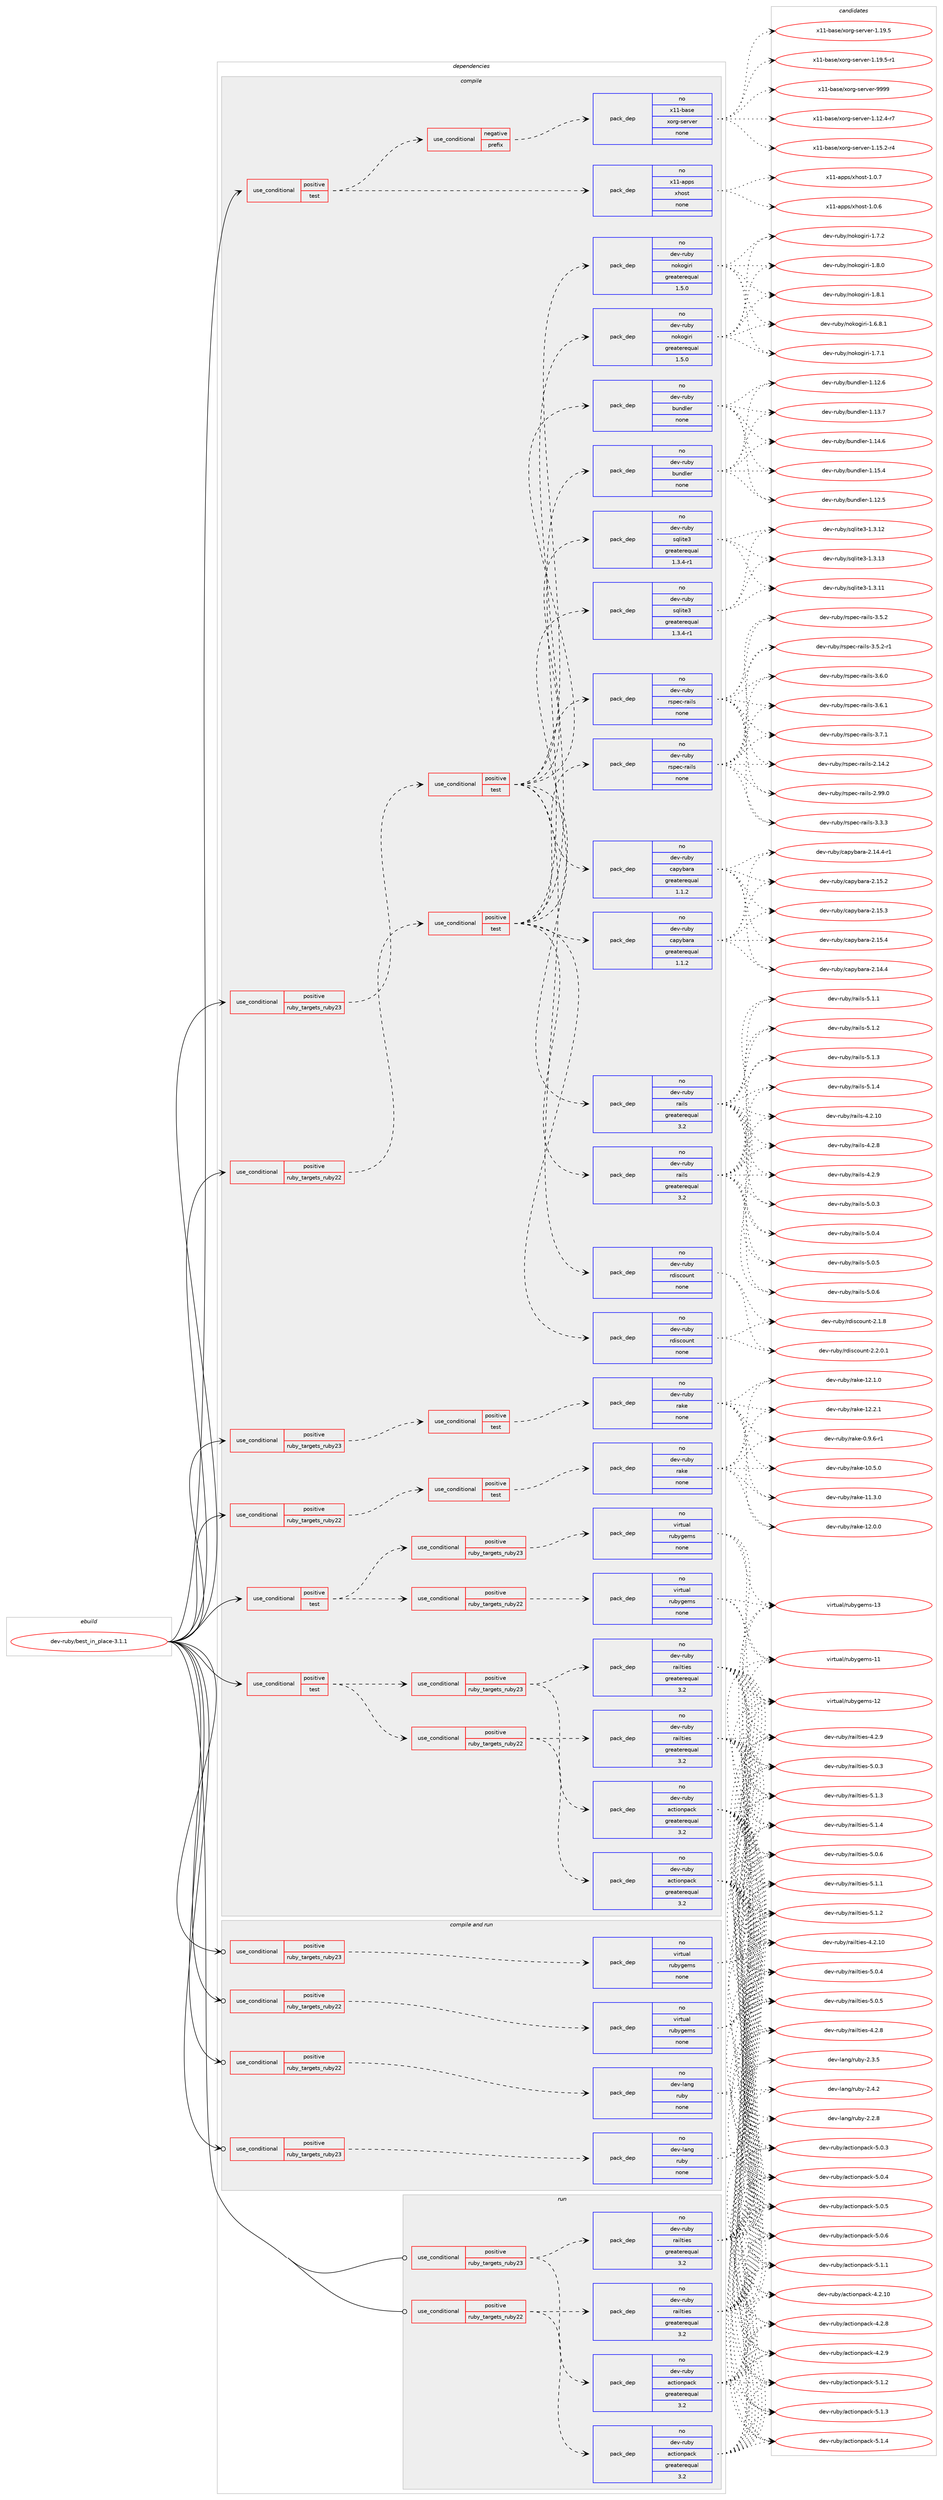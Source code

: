 digraph prolog {

# *************
# Graph options
# *************

newrank=true;
concentrate=true;
compound=true;
graph [rankdir=LR,fontname=Helvetica,fontsize=10,ranksep=1.5];#, ranksep=2.5, nodesep=0.2];
edge  [arrowhead=vee];
node  [fontname=Helvetica,fontsize=10];

# **********
# The ebuild
# **********

subgraph cluster_leftcol {
color=gray;
rank=same;
label=<<i>ebuild</i>>;
id [label="dev-ruby/best_in_place-3.1.1", color=red, width=4, href="../dev-ruby/best_in_place-3.1.1.svg"];
}

# ****************
# The dependencies
# ****************

subgraph cluster_midcol {
color=gray;
label=<<i>dependencies</i>>;
subgraph cluster_compile {
fillcolor="#eeeeee";
style=filled;
label=<<i>compile</i>>;
subgraph cond52687 {
dependency230214 [label=<<TABLE BORDER="0" CELLBORDER="1" CELLSPACING="0" CELLPADDING="4"><TR><TD ROWSPAN="3" CELLPADDING="10">use_conditional</TD></TR><TR><TD>positive</TD></TR><TR><TD>ruby_targets_ruby22</TD></TR></TABLE>>, shape=none, color=red];
subgraph cond52688 {
dependency230215 [label=<<TABLE BORDER="0" CELLBORDER="1" CELLSPACING="0" CELLPADDING="4"><TR><TD ROWSPAN="3" CELLPADDING="10">use_conditional</TD></TR><TR><TD>positive</TD></TR><TR><TD>test</TD></TR></TABLE>>, shape=none, color=red];
subgraph pack173453 {
dependency230216 [label=<<TABLE BORDER="0" CELLBORDER="1" CELLSPACING="0" CELLPADDING="4" WIDTH="220"><TR><TD ROWSPAN="6" CELLPADDING="30">pack_dep</TD></TR><TR><TD WIDTH="110">no</TD></TR><TR><TD>dev-ruby</TD></TR><TR><TD>rake</TD></TR><TR><TD>none</TD></TR><TR><TD></TD></TR></TABLE>>, shape=none, color=blue];
}
dependency230215:e -> dependency230216:w [weight=20,style="dashed",arrowhead="vee"];
}
dependency230214:e -> dependency230215:w [weight=20,style="dashed",arrowhead="vee"];
}
id:e -> dependency230214:w [weight=20,style="solid",arrowhead="vee"];
subgraph cond52689 {
dependency230217 [label=<<TABLE BORDER="0" CELLBORDER="1" CELLSPACING="0" CELLPADDING="4"><TR><TD ROWSPAN="3" CELLPADDING="10">use_conditional</TD></TR><TR><TD>positive</TD></TR><TR><TD>ruby_targets_ruby22</TD></TR></TABLE>>, shape=none, color=red];
subgraph cond52690 {
dependency230218 [label=<<TABLE BORDER="0" CELLBORDER="1" CELLSPACING="0" CELLPADDING="4"><TR><TD ROWSPAN="3" CELLPADDING="10">use_conditional</TD></TR><TR><TD>positive</TD></TR><TR><TD>test</TD></TR></TABLE>>, shape=none, color=red];
subgraph pack173454 {
dependency230219 [label=<<TABLE BORDER="0" CELLBORDER="1" CELLSPACING="0" CELLPADDING="4" WIDTH="220"><TR><TD ROWSPAN="6" CELLPADDING="30">pack_dep</TD></TR><TR><TD WIDTH="110">no</TD></TR><TR><TD>dev-ruby</TD></TR><TR><TD>rdiscount</TD></TR><TR><TD>none</TD></TR><TR><TD></TD></TR></TABLE>>, shape=none, color=blue];
}
dependency230218:e -> dependency230219:w [weight=20,style="dashed",arrowhead="vee"];
subgraph pack173455 {
dependency230220 [label=<<TABLE BORDER="0" CELLBORDER="1" CELLSPACING="0" CELLPADDING="4" WIDTH="220"><TR><TD ROWSPAN="6" CELLPADDING="30">pack_dep</TD></TR><TR><TD WIDTH="110">no</TD></TR><TR><TD>dev-ruby</TD></TR><TR><TD>rspec-rails</TD></TR><TR><TD>none</TD></TR><TR><TD></TD></TR></TABLE>>, shape=none, color=blue];
}
dependency230218:e -> dependency230220:w [weight=20,style="dashed",arrowhead="vee"];
subgraph pack173456 {
dependency230221 [label=<<TABLE BORDER="0" CELLBORDER="1" CELLSPACING="0" CELLPADDING="4" WIDTH="220"><TR><TD ROWSPAN="6" CELLPADDING="30">pack_dep</TD></TR><TR><TD WIDTH="110">no</TD></TR><TR><TD>dev-ruby</TD></TR><TR><TD>nokogiri</TD></TR><TR><TD>greaterequal</TD></TR><TR><TD>1.5.0</TD></TR></TABLE>>, shape=none, color=blue];
}
dependency230218:e -> dependency230221:w [weight=20,style="dashed",arrowhead="vee"];
subgraph pack173457 {
dependency230222 [label=<<TABLE BORDER="0" CELLBORDER="1" CELLSPACING="0" CELLPADDING="4" WIDTH="220"><TR><TD ROWSPAN="6" CELLPADDING="30">pack_dep</TD></TR><TR><TD WIDTH="110">no</TD></TR><TR><TD>dev-ruby</TD></TR><TR><TD>capybara</TD></TR><TR><TD>greaterequal</TD></TR><TR><TD>1.1.2</TD></TR></TABLE>>, shape=none, color=blue];
}
dependency230218:e -> dependency230222:w [weight=20,style="dashed",arrowhead="vee"];
subgraph pack173458 {
dependency230223 [label=<<TABLE BORDER="0" CELLBORDER="1" CELLSPACING="0" CELLPADDING="4" WIDTH="220"><TR><TD ROWSPAN="6" CELLPADDING="30">pack_dep</TD></TR><TR><TD WIDTH="110">no</TD></TR><TR><TD>dev-ruby</TD></TR><TR><TD>rails</TD></TR><TR><TD>greaterequal</TD></TR><TR><TD>3.2</TD></TR></TABLE>>, shape=none, color=blue];
}
dependency230218:e -> dependency230223:w [weight=20,style="dashed",arrowhead="vee"];
subgraph pack173459 {
dependency230224 [label=<<TABLE BORDER="0" CELLBORDER="1" CELLSPACING="0" CELLPADDING="4" WIDTH="220"><TR><TD ROWSPAN="6" CELLPADDING="30">pack_dep</TD></TR><TR><TD WIDTH="110">no</TD></TR><TR><TD>dev-ruby</TD></TR><TR><TD>sqlite3</TD></TR><TR><TD>greaterequal</TD></TR><TR><TD>1.3.4-r1</TD></TR></TABLE>>, shape=none, color=blue];
}
dependency230218:e -> dependency230224:w [weight=20,style="dashed",arrowhead="vee"];
subgraph pack173460 {
dependency230225 [label=<<TABLE BORDER="0" CELLBORDER="1" CELLSPACING="0" CELLPADDING="4" WIDTH="220"><TR><TD ROWSPAN="6" CELLPADDING="30">pack_dep</TD></TR><TR><TD WIDTH="110">no</TD></TR><TR><TD>dev-ruby</TD></TR><TR><TD>bundler</TD></TR><TR><TD>none</TD></TR><TR><TD></TD></TR></TABLE>>, shape=none, color=blue];
}
dependency230218:e -> dependency230225:w [weight=20,style="dashed",arrowhead="vee"];
}
dependency230217:e -> dependency230218:w [weight=20,style="dashed",arrowhead="vee"];
}
id:e -> dependency230217:w [weight=20,style="solid",arrowhead="vee"];
subgraph cond52691 {
dependency230226 [label=<<TABLE BORDER="0" CELLBORDER="1" CELLSPACING="0" CELLPADDING="4"><TR><TD ROWSPAN="3" CELLPADDING="10">use_conditional</TD></TR><TR><TD>positive</TD></TR><TR><TD>ruby_targets_ruby23</TD></TR></TABLE>>, shape=none, color=red];
subgraph cond52692 {
dependency230227 [label=<<TABLE BORDER="0" CELLBORDER="1" CELLSPACING="0" CELLPADDING="4"><TR><TD ROWSPAN="3" CELLPADDING="10">use_conditional</TD></TR><TR><TD>positive</TD></TR><TR><TD>test</TD></TR></TABLE>>, shape=none, color=red];
subgraph pack173461 {
dependency230228 [label=<<TABLE BORDER="0" CELLBORDER="1" CELLSPACING="0" CELLPADDING="4" WIDTH="220"><TR><TD ROWSPAN="6" CELLPADDING="30">pack_dep</TD></TR><TR><TD WIDTH="110">no</TD></TR><TR><TD>dev-ruby</TD></TR><TR><TD>rake</TD></TR><TR><TD>none</TD></TR><TR><TD></TD></TR></TABLE>>, shape=none, color=blue];
}
dependency230227:e -> dependency230228:w [weight=20,style="dashed",arrowhead="vee"];
}
dependency230226:e -> dependency230227:w [weight=20,style="dashed",arrowhead="vee"];
}
id:e -> dependency230226:w [weight=20,style="solid",arrowhead="vee"];
subgraph cond52693 {
dependency230229 [label=<<TABLE BORDER="0" CELLBORDER="1" CELLSPACING="0" CELLPADDING="4"><TR><TD ROWSPAN="3" CELLPADDING="10">use_conditional</TD></TR><TR><TD>positive</TD></TR><TR><TD>ruby_targets_ruby23</TD></TR></TABLE>>, shape=none, color=red];
subgraph cond52694 {
dependency230230 [label=<<TABLE BORDER="0" CELLBORDER="1" CELLSPACING="0" CELLPADDING="4"><TR><TD ROWSPAN="3" CELLPADDING="10">use_conditional</TD></TR><TR><TD>positive</TD></TR><TR><TD>test</TD></TR></TABLE>>, shape=none, color=red];
subgraph pack173462 {
dependency230231 [label=<<TABLE BORDER="0" CELLBORDER="1" CELLSPACING="0" CELLPADDING="4" WIDTH="220"><TR><TD ROWSPAN="6" CELLPADDING="30">pack_dep</TD></TR><TR><TD WIDTH="110">no</TD></TR><TR><TD>dev-ruby</TD></TR><TR><TD>rdiscount</TD></TR><TR><TD>none</TD></TR><TR><TD></TD></TR></TABLE>>, shape=none, color=blue];
}
dependency230230:e -> dependency230231:w [weight=20,style="dashed",arrowhead="vee"];
subgraph pack173463 {
dependency230232 [label=<<TABLE BORDER="0" CELLBORDER="1" CELLSPACING="0" CELLPADDING="4" WIDTH="220"><TR><TD ROWSPAN="6" CELLPADDING="30">pack_dep</TD></TR><TR><TD WIDTH="110">no</TD></TR><TR><TD>dev-ruby</TD></TR><TR><TD>rspec-rails</TD></TR><TR><TD>none</TD></TR><TR><TD></TD></TR></TABLE>>, shape=none, color=blue];
}
dependency230230:e -> dependency230232:w [weight=20,style="dashed",arrowhead="vee"];
subgraph pack173464 {
dependency230233 [label=<<TABLE BORDER="0" CELLBORDER="1" CELLSPACING="0" CELLPADDING="4" WIDTH="220"><TR><TD ROWSPAN="6" CELLPADDING="30">pack_dep</TD></TR><TR><TD WIDTH="110">no</TD></TR><TR><TD>dev-ruby</TD></TR><TR><TD>nokogiri</TD></TR><TR><TD>greaterequal</TD></TR><TR><TD>1.5.0</TD></TR></TABLE>>, shape=none, color=blue];
}
dependency230230:e -> dependency230233:w [weight=20,style="dashed",arrowhead="vee"];
subgraph pack173465 {
dependency230234 [label=<<TABLE BORDER="0" CELLBORDER="1" CELLSPACING="0" CELLPADDING="4" WIDTH="220"><TR><TD ROWSPAN="6" CELLPADDING="30">pack_dep</TD></TR><TR><TD WIDTH="110">no</TD></TR><TR><TD>dev-ruby</TD></TR><TR><TD>capybara</TD></TR><TR><TD>greaterequal</TD></TR><TR><TD>1.1.2</TD></TR></TABLE>>, shape=none, color=blue];
}
dependency230230:e -> dependency230234:w [weight=20,style="dashed",arrowhead="vee"];
subgraph pack173466 {
dependency230235 [label=<<TABLE BORDER="0" CELLBORDER="1" CELLSPACING="0" CELLPADDING="4" WIDTH="220"><TR><TD ROWSPAN="6" CELLPADDING="30">pack_dep</TD></TR><TR><TD WIDTH="110">no</TD></TR><TR><TD>dev-ruby</TD></TR><TR><TD>rails</TD></TR><TR><TD>greaterequal</TD></TR><TR><TD>3.2</TD></TR></TABLE>>, shape=none, color=blue];
}
dependency230230:e -> dependency230235:w [weight=20,style="dashed",arrowhead="vee"];
subgraph pack173467 {
dependency230236 [label=<<TABLE BORDER="0" CELLBORDER="1" CELLSPACING="0" CELLPADDING="4" WIDTH="220"><TR><TD ROWSPAN="6" CELLPADDING="30">pack_dep</TD></TR><TR><TD WIDTH="110">no</TD></TR><TR><TD>dev-ruby</TD></TR><TR><TD>sqlite3</TD></TR><TR><TD>greaterequal</TD></TR><TR><TD>1.3.4-r1</TD></TR></TABLE>>, shape=none, color=blue];
}
dependency230230:e -> dependency230236:w [weight=20,style="dashed",arrowhead="vee"];
subgraph pack173468 {
dependency230237 [label=<<TABLE BORDER="0" CELLBORDER="1" CELLSPACING="0" CELLPADDING="4" WIDTH="220"><TR><TD ROWSPAN="6" CELLPADDING="30">pack_dep</TD></TR><TR><TD WIDTH="110">no</TD></TR><TR><TD>dev-ruby</TD></TR><TR><TD>bundler</TD></TR><TR><TD>none</TD></TR><TR><TD></TD></TR></TABLE>>, shape=none, color=blue];
}
dependency230230:e -> dependency230237:w [weight=20,style="dashed",arrowhead="vee"];
}
dependency230229:e -> dependency230230:w [weight=20,style="dashed",arrowhead="vee"];
}
id:e -> dependency230229:w [weight=20,style="solid",arrowhead="vee"];
subgraph cond52695 {
dependency230238 [label=<<TABLE BORDER="0" CELLBORDER="1" CELLSPACING="0" CELLPADDING="4"><TR><TD ROWSPAN="3" CELLPADDING="10">use_conditional</TD></TR><TR><TD>positive</TD></TR><TR><TD>test</TD></TR></TABLE>>, shape=none, color=red];
subgraph cond52696 {
dependency230239 [label=<<TABLE BORDER="0" CELLBORDER="1" CELLSPACING="0" CELLPADDING="4"><TR><TD ROWSPAN="3" CELLPADDING="10">use_conditional</TD></TR><TR><TD>negative</TD></TR><TR><TD>prefix</TD></TR></TABLE>>, shape=none, color=red];
subgraph pack173469 {
dependency230240 [label=<<TABLE BORDER="0" CELLBORDER="1" CELLSPACING="0" CELLPADDING="4" WIDTH="220"><TR><TD ROWSPAN="6" CELLPADDING="30">pack_dep</TD></TR><TR><TD WIDTH="110">no</TD></TR><TR><TD>x11-base</TD></TR><TR><TD>xorg-server</TD></TR><TR><TD>none</TD></TR><TR><TD></TD></TR></TABLE>>, shape=none, color=blue];
}
dependency230239:e -> dependency230240:w [weight=20,style="dashed",arrowhead="vee"];
}
dependency230238:e -> dependency230239:w [weight=20,style="dashed",arrowhead="vee"];
subgraph pack173470 {
dependency230241 [label=<<TABLE BORDER="0" CELLBORDER="1" CELLSPACING="0" CELLPADDING="4" WIDTH="220"><TR><TD ROWSPAN="6" CELLPADDING="30">pack_dep</TD></TR><TR><TD WIDTH="110">no</TD></TR><TR><TD>x11-apps</TD></TR><TR><TD>xhost</TD></TR><TR><TD>none</TD></TR><TR><TD></TD></TR></TABLE>>, shape=none, color=blue];
}
dependency230238:e -> dependency230241:w [weight=20,style="dashed",arrowhead="vee"];
}
id:e -> dependency230238:w [weight=20,style="solid",arrowhead="vee"];
subgraph cond52697 {
dependency230242 [label=<<TABLE BORDER="0" CELLBORDER="1" CELLSPACING="0" CELLPADDING="4"><TR><TD ROWSPAN="3" CELLPADDING="10">use_conditional</TD></TR><TR><TD>positive</TD></TR><TR><TD>test</TD></TR></TABLE>>, shape=none, color=red];
subgraph cond52698 {
dependency230243 [label=<<TABLE BORDER="0" CELLBORDER="1" CELLSPACING="0" CELLPADDING="4"><TR><TD ROWSPAN="3" CELLPADDING="10">use_conditional</TD></TR><TR><TD>positive</TD></TR><TR><TD>ruby_targets_ruby22</TD></TR></TABLE>>, shape=none, color=red];
subgraph pack173471 {
dependency230244 [label=<<TABLE BORDER="0" CELLBORDER="1" CELLSPACING="0" CELLPADDING="4" WIDTH="220"><TR><TD ROWSPAN="6" CELLPADDING="30">pack_dep</TD></TR><TR><TD WIDTH="110">no</TD></TR><TR><TD>dev-ruby</TD></TR><TR><TD>actionpack</TD></TR><TR><TD>greaterequal</TD></TR><TR><TD>3.2</TD></TR></TABLE>>, shape=none, color=blue];
}
dependency230243:e -> dependency230244:w [weight=20,style="dashed",arrowhead="vee"];
subgraph pack173472 {
dependency230245 [label=<<TABLE BORDER="0" CELLBORDER="1" CELLSPACING="0" CELLPADDING="4" WIDTH="220"><TR><TD ROWSPAN="6" CELLPADDING="30">pack_dep</TD></TR><TR><TD WIDTH="110">no</TD></TR><TR><TD>dev-ruby</TD></TR><TR><TD>railties</TD></TR><TR><TD>greaterequal</TD></TR><TR><TD>3.2</TD></TR></TABLE>>, shape=none, color=blue];
}
dependency230243:e -> dependency230245:w [weight=20,style="dashed",arrowhead="vee"];
}
dependency230242:e -> dependency230243:w [weight=20,style="dashed",arrowhead="vee"];
subgraph cond52699 {
dependency230246 [label=<<TABLE BORDER="0" CELLBORDER="1" CELLSPACING="0" CELLPADDING="4"><TR><TD ROWSPAN="3" CELLPADDING="10">use_conditional</TD></TR><TR><TD>positive</TD></TR><TR><TD>ruby_targets_ruby23</TD></TR></TABLE>>, shape=none, color=red];
subgraph pack173473 {
dependency230247 [label=<<TABLE BORDER="0" CELLBORDER="1" CELLSPACING="0" CELLPADDING="4" WIDTH="220"><TR><TD ROWSPAN="6" CELLPADDING="30">pack_dep</TD></TR><TR><TD WIDTH="110">no</TD></TR><TR><TD>dev-ruby</TD></TR><TR><TD>actionpack</TD></TR><TR><TD>greaterequal</TD></TR><TR><TD>3.2</TD></TR></TABLE>>, shape=none, color=blue];
}
dependency230246:e -> dependency230247:w [weight=20,style="dashed",arrowhead="vee"];
subgraph pack173474 {
dependency230248 [label=<<TABLE BORDER="0" CELLBORDER="1" CELLSPACING="0" CELLPADDING="4" WIDTH="220"><TR><TD ROWSPAN="6" CELLPADDING="30">pack_dep</TD></TR><TR><TD WIDTH="110">no</TD></TR><TR><TD>dev-ruby</TD></TR><TR><TD>railties</TD></TR><TR><TD>greaterequal</TD></TR><TR><TD>3.2</TD></TR></TABLE>>, shape=none, color=blue];
}
dependency230246:e -> dependency230248:w [weight=20,style="dashed",arrowhead="vee"];
}
dependency230242:e -> dependency230246:w [weight=20,style="dashed",arrowhead="vee"];
}
id:e -> dependency230242:w [weight=20,style="solid",arrowhead="vee"];
subgraph cond52700 {
dependency230249 [label=<<TABLE BORDER="0" CELLBORDER="1" CELLSPACING="0" CELLPADDING="4"><TR><TD ROWSPAN="3" CELLPADDING="10">use_conditional</TD></TR><TR><TD>positive</TD></TR><TR><TD>test</TD></TR></TABLE>>, shape=none, color=red];
subgraph cond52701 {
dependency230250 [label=<<TABLE BORDER="0" CELLBORDER="1" CELLSPACING="0" CELLPADDING="4"><TR><TD ROWSPAN="3" CELLPADDING="10">use_conditional</TD></TR><TR><TD>positive</TD></TR><TR><TD>ruby_targets_ruby22</TD></TR></TABLE>>, shape=none, color=red];
subgraph pack173475 {
dependency230251 [label=<<TABLE BORDER="0" CELLBORDER="1" CELLSPACING="0" CELLPADDING="4" WIDTH="220"><TR><TD ROWSPAN="6" CELLPADDING="30">pack_dep</TD></TR><TR><TD WIDTH="110">no</TD></TR><TR><TD>virtual</TD></TR><TR><TD>rubygems</TD></TR><TR><TD>none</TD></TR><TR><TD></TD></TR></TABLE>>, shape=none, color=blue];
}
dependency230250:e -> dependency230251:w [weight=20,style="dashed",arrowhead="vee"];
}
dependency230249:e -> dependency230250:w [weight=20,style="dashed",arrowhead="vee"];
subgraph cond52702 {
dependency230252 [label=<<TABLE BORDER="0" CELLBORDER="1" CELLSPACING="0" CELLPADDING="4"><TR><TD ROWSPAN="3" CELLPADDING="10">use_conditional</TD></TR><TR><TD>positive</TD></TR><TR><TD>ruby_targets_ruby23</TD></TR></TABLE>>, shape=none, color=red];
subgraph pack173476 {
dependency230253 [label=<<TABLE BORDER="0" CELLBORDER="1" CELLSPACING="0" CELLPADDING="4" WIDTH="220"><TR><TD ROWSPAN="6" CELLPADDING="30">pack_dep</TD></TR><TR><TD WIDTH="110">no</TD></TR><TR><TD>virtual</TD></TR><TR><TD>rubygems</TD></TR><TR><TD>none</TD></TR><TR><TD></TD></TR></TABLE>>, shape=none, color=blue];
}
dependency230252:e -> dependency230253:w [weight=20,style="dashed",arrowhead="vee"];
}
dependency230249:e -> dependency230252:w [weight=20,style="dashed",arrowhead="vee"];
}
id:e -> dependency230249:w [weight=20,style="solid",arrowhead="vee"];
}
subgraph cluster_compileandrun {
fillcolor="#eeeeee";
style=filled;
label=<<i>compile and run</i>>;
subgraph cond52703 {
dependency230254 [label=<<TABLE BORDER="0" CELLBORDER="1" CELLSPACING="0" CELLPADDING="4"><TR><TD ROWSPAN="3" CELLPADDING="10">use_conditional</TD></TR><TR><TD>positive</TD></TR><TR><TD>ruby_targets_ruby22</TD></TR></TABLE>>, shape=none, color=red];
subgraph pack173477 {
dependency230255 [label=<<TABLE BORDER="0" CELLBORDER="1" CELLSPACING="0" CELLPADDING="4" WIDTH="220"><TR><TD ROWSPAN="6" CELLPADDING="30">pack_dep</TD></TR><TR><TD WIDTH="110">no</TD></TR><TR><TD>dev-lang</TD></TR><TR><TD>ruby</TD></TR><TR><TD>none</TD></TR><TR><TD></TD></TR></TABLE>>, shape=none, color=blue];
}
dependency230254:e -> dependency230255:w [weight=20,style="dashed",arrowhead="vee"];
}
id:e -> dependency230254:w [weight=20,style="solid",arrowhead="odotvee"];
subgraph cond52704 {
dependency230256 [label=<<TABLE BORDER="0" CELLBORDER="1" CELLSPACING="0" CELLPADDING="4"><TR><TD ROWSPAN="3" CELLPADDING="10">use_conditional</TD></TR><TR><TD>positive</TD></TR><TR><TD>ruby_targets_ruby22</TD></TR></TABLE>>, shape=none, color=red];
subgraph pack173478 {
dependency230257 [label=<<TABLE BORDER="0" CELLBORDER="1" CELLSPACING="0" CELLPADDING="4" WIDTH="220"><TR><TD ROWSPAN="6" CELLPADDING="30">pack_dep</TD></TR><TR><TD WIDTH="110">no</TD></TR><TR><TD>virtual</TD></TR><TR><TD>rubygems</TD></TR><TR><TD>none</TD></TR><TR><TD></TD></TR></TABLE>>, shape=none, color=blue];
}
dependency230256:e -> dependency230257:w [weight=20,style="dashed",arrowhead="vee"];
}
id:e -> dependency230256:w [weight=20,style="solid",arrowhead="odotvee"];
subgraph cond52705 {
dependency230258 [label=<<TABLE BORDER="0" CELLBORDER="1" CELLSPACING="0" CELLPADDING="4"><TR><TD ROWSPAN="3" CELLPADDING="10">use_conditional</TD></TR><TR><TD>positive</TD></TR><TR><TD>ruby_targets_ruby23</TD></TR></TABLE>>, shape=none, color=red];
subgraph pack173479 {
dependency230259 [label=<<TABLE BORDER="0" CELLBORDER="1" CELLSPACING="0" CELLPADDING="4" WIDTH="220"><TR><TD ROWSPAN="6" CELLPADDING="30">pack_dep</TD></TR><TR><TD WIDTH="110">no</TD></TR><TR><TD>dev-lang</TD></TR><TR><TD>ruby</TD></TR><TR><TD>none</TD></TR><TR><TD></TD></TR></TABLE>>, shape=none, color=blue];
}
dependency230258:e -> dependency230259:w [weight=20,style="dashed",arrowhead="vee"];
}
id:e -> dependency230258:w [weight=20,style="solid",arrowhead="odotvee"];
subgraph cond52706 {
dependency230260 [label=<<TABLE BORDER="0" CELLBORDER="1" CELLSPACING="0" CELLPADDING="4"><TR><TD ROWSPAN="3" CELLPADDING="10">use_conditional</TD></TR><TR><TD>positive</TD></TR><TR><TD>ruby_targets_ruby23</TD></TR></TABLE>>, shape=none, color=red];
subgraph pack173480 {
dependency230261 [label=<<TABLE BORDER="0" CELLBORDER="1" CELLSPACING="0" CELLPADDING="4" WIDTH="220"><TR><TD ROWSPAN="6" CELLPADDING="30">pack_dep</TD></TR><TR><TD WIDTH="110">no</TD></TR><TR><TD>virtual</TD></TR><TR><TD>rubygems</TD></TR><TR><TD>none</TD></TR><TR><TD></TD></TR></TABLE>>, shape=none, color=blue];
}
dependency230260:e -> dependency230261:w [weight=20,style="dashed",arrowhead="vee"];
}
id:e -> dependency230260:w [weight=20,style="solid",arrowhead="odotvee"];
}
subgraph cluster_run {
fillcolor="#eeeeee";
style=filled;
label=<<i>run</i>>;
subgraph cond52707 {
dependency230262 [label=<<TABLE BORDER="0" CELLBORDER="1" CELLSPACING="0" CELLPADDING="4"><TR><TD ROWSPAN="3" CELLPADDING="10">use_conditional</TD></TR><TR><TD>positive</TD></TR><TR><TD>ruby_targets_ruby22</TD></TR></TABLE>>, shape=none, color=red];
subgraph pack173481 {
dependency230263 [label=<<TABLE BORDER="0" CELLBORDER="1" CELLSPACING="0" CELLPADDING="4" WIDTH="220"><TR><TD ROWSPAN="6" CELLPADDING="30">pack_dep</TD></TR><TR><TD WIDTH="110">no</TD></TR><TR><TD>dev-ruby</TD></TR><TR><TD>actionpack</TD></TR><TR><TD>greaterequal</TD></TR><TR><TD>3.2</TD></TR></TABLE>>, shape=none, color=blue];
}
dependency230262:e -> dependency230263:w [weight=20,style="dashed",arrowhead="vee"];
subgraph pack173482 {
dependency230264 [label=<<TABLE BORDER="0" CELLBORDER="1" CELLSPACING="0" CELLPADDING="4" WIDTH="220"><TR><TD ROWSPAN="6" CELLPADDING="30">pack_dep</TD></TR><TR><TD WIDTH="110">no</TD></TR><TR><TD>dev-ruby</TD></TR><TR><TD>railties</TD></TR><TR><TD>greaterequal</TD></TR><TR><TD>3.2</TD></TR></TABLE>>, shape=none, color=blue];
}
dependency230262:e -> dependency230264:w [weight=20,style="dashed",arrowhead="vee"];
}
id:e -> dependency230262:w [weight=20,style="solid",arrowhead="odot"];
subgraph cond52708 {
dependency230265 [label=<<TABLE BORDER="0" CELLBORDER="1" CELLSPACING="0" CELLPADDING="4"><TR><TD ROWSPAN="3" CELLPADDING="10">use_conditional</TD></TR><TR><TD>positive</TD></TR><TR><TD>ruby_targets_ruby23</TD></TR></TABLE>>, shape=none, color=red];
subgraph pack173483 {
dependency230266 [label=<<TABLE BORDER="0" CELLBORDER="1" CELLSPACING="0" CELLPADDING="4" WIDTH="220"><TR><TD ROWSPAN="6" CELLPADDING="30">pack_dep</TD></TR><TR><TD WIDTH="110">no</TD></TR><TR><TD>dev-ruby</TD></TR><TR><TD>actionpack</TD></TR><TR><TD>greaterequal</TD></TR><TR><TD>3.2</TD></TR></TABLE>>, shape=none, color=blue];
}
dependency230265:e -> dependency230266:w [weight=20,style="dashed",arrowhead="vee"];
subgraph pack173484 {
dependency230267 [label=<<TABLE BORDER="0" CELLBORDER="1" CELLSPACING="0" CELLPADDING="4" WIDTH="220"><TR><TD ROWSPAN="6" CELLPADDING="30">pack_dep</TD></TR><TR><TD WIDTH="110">no</TD></TR><TR><TD>dev-ruby</TD></TR><TR><TD>railties</TD></TR><TR><TD>greaterequal</TD></TR><TR><TD>3.2</TD></TR></TABLE>>, shape=none, color=blue];
}
dependency230265:e -> dependency230267:w [weight=20,style="dashed",arrowhead="vee"];
}
id:e -> dependency230265:w [weight=20,style="solid",arrowhead="odot"];
}
}

# **************
# The candidates
# **************

subgraph cluster_choices {
rank=same;
color=gray;
label=<<i>candidates</i>>;

subgraph choice173453 {
color=black;
nodesep=1;
choice100101118451141179812147114971071014548465746544511449 [label="dev-ruby/rake-0.9.6-r1", color=red, width=4,href="../dev-ruby/rake-0.9.6-r1.svg"];
choice1001011184511411798121471149710710145494846534648 [label="dev-ruby/rake-10.5.0", color=red, width=4,href="../dev-ruby/rake-10.5.0.svg"];
choice1001011184511411798121471149710710145494946514648 [label="dev-ruby/rake-11.3.0", color=red, width=4,href="../dev-ruby/rake-11.3.0.svg"];
choice1001011184511411798121471149710710145495046484648 [label="dev-ruby/rake-12.0.0", color=red, width=4,href="../dev-ruby/rake-12.0.0.svg"];
choice1001011184511411798121471149710710145495046494648 [label="dev-ruby/rake-12.1.0", color=red, width=4,href="../dev-ruby/rake-12.1.0.svg"];
choice1001011184511411798121471149710710145495046504649 [label="dev-ruby/rake-12.2.1", color=red, width=4,href="../dev-ruby/rake-12.2.1.svg"];
dependency230216:e -> choice100101118451141179812147114971071014548465746544511449:w [style=dotted,weight="100"];
dependency230216:e -> choice1001011184511411798121471149710710145494846534648:w [style=dotted,weight="100"];
dependency230216:e -> choice1001011184511411798121471149710710145494946514648:w [style=dotted,weight="100"];
dependency230216:e -> choice1001011184511411798121471149710710145495046484648:w [style=dotted,weight="100"];
dependency230216:e -> choice1001011184511411798121471149710710145495046494648:w [style=dotted,weight="100"];
dependency230216:e -> choice1001011184511411798121471149710710145495046504649:w [style=dotted,weight="100"];
}
subgraph choice173454 {
color=black;
nodesep=1;
choice10010111845114117981214711410010511599111117110116455046494656 [label="dev-ruby/rdiscount-2.1.8", color=red, width=4,href="../dev-ruby/rdiscount-2.1.8.svg"];
choice100101118451141179812147114100105115991111171101164550465046484649 [label="dev-ruby/rdiscount-2.2.0.1", color=red, width=4,href="../dev-ruby/rdiscount-2.2.0.1.svg"];
dependency230219:e -> choice10010111845114117981214711410010511599111117110116455046494656:w [style=dotted,weight="100"];
dependency230219:e -> choice100101118451141179812147114100105115991111171101164550465046484649:w [style=dotted,weight="100"];
}
subgraph choice173455 {
color=black;
nodesep=1;
choice10010111845114117981214711411511210199451149710510811545504649524650 [label="dev-ruby/rspec-rails-2.14.2", color=red, width=4,href="../dev-ruby/rspec-rails-2.14.2.svg"];
choice10010111845114117981214711411511210199451149710510811545504657574648 [label="dev-ruby/rspec-rails-2.99.0", color=red, width=4,href="../dev-ruby/rspec-rails-2.99.0.svg"];
choice100101118451141179812147114115112101994511497105108115455146514651 [label="dev-ruby/rspec-rails-3.3.3", color=red, width=4,href="../dev-ruby/rspec-rails-3.3.3.svg"];
choice100101118451141179812147114115112101994511497105108115455146534650 [label="dev-ruby/rspec-rails-3.5.2", color=red, width=4,href="../dev-ruby/rspec-rails-3.5.2.svg"];
choice1001011184511411798121471141151121019945114971051081154551465346504511449 [label="dev-ruby/rspec-rails-3.5.2-r1", color=red, width=4,href="../dev-ruby/rspec-rails-3.5.2-r1.svg"];
choice100101118451141179812147114115112101994511497105108115455146544648 [label="dev-ruby/rspec-rails-3.6.0", color=red, width=4,href="../dev-ruby/rspec-rails-3.6.0.svg"];
choice100101118451141179812147114115112101994511497105108115455146544649 [label="dev-ruby/rspec-rails-3.6.1", color=red, width=4,href="../dev-ruby/rspec-rails-3.6.1.svg"];
choice100101118451141179812147114115112101994511497105108115455146554649 [label="dev-ruby/rspec-rails-3.7.1", color=red, width=4,href="../dev-ruby/rspec-rails-3.7.1.svg"];
dependency230220:e -> choice10010111845114117981214711411511210199451149710510811545504649524650:w [style=dotted,weight="100"];
dependency230220:e -> choice10010111845114117981214711411511210199451149710510811545504657574648:w [style=dotted,weight="100"];
dependency230220:e -> choice100101118451141179812147114115112101994511497105108115455146514651:w [style=dotted,weight="100"];
dependency230220:e -> choice100101118451141179812147114115112101994511497105108115455146534650:w [style=dotted,weight="100"];
dependency230220:e -> choice1001011184511411798121471141151121019945114971051081154551465346504511449:w [style=dotted,weight="100"];
dependency230220:e -> choice100101118451141179812147114115112101994511497105108115455146544648:w [style=dotted,weight="100"];
dependency230220:e -> choice100101118451141179812147114115112101994511497105108115455146544649:w [style=dotted,weight="100"];
dependency230220:e -> choice100101118451141179812147114115112101994511497105108115455146554649:w [style=dotted,weight="100"];
}
subgraph choice173456 {
color=black;
nodesep=1;
choice1001011184511411798121471101111071111031051141054549465446564649 [label="dev-ruby/nokogiri-1.6.8.1", color=red, width=4,href="../dev-ruby/nokogiri-1.6.8.1.svg"];
choice100101118451141179812147110111107111103105114105454946554649 [label="dev-ruby/nokogiri-1.7.1", color=red, width=4,href="../dev-ruby/nokogiri-1.7.1.svg"];
choice100101118451141179812147110111107111103105114105454946554650 [label="dev-ruby/nokogiri-1.7.2", color=red, width=4,href="../dev-ruby/nokogiri-1.7.2.svg"];
choice100101118451141179812147110111107111103105114105454946564648 [label="dev-ruby/nokogiri-1.8.0", color=red, width=4,href="../dev-ruby/nokogiri-1.8.0.svg"];
choice100101118451141179812147110111107111103105114105454946564649 [label="dev-ruby/nokogiri-1.8.1", color=red, width=4,href="../dev-ruby/nokogiri-1.8.1.svg"];
dependency230221:e -> choice1001011184511411798121471101111071111031051141054549465446564649:w [style=dotted,weight="100"];
dependency230221:e -> choice100101118451141179812147110111107111103105114105454946554649:w [style=dotted,weight="100"];
dependency230221:e -> choice100101118451141179812147110111107111103105114105454946554650:w [style=dotted,weight="100"];
dependency230221:e -> choice100101118451141179812147110111107111103105114105454946564648:w [style=dotted,weight="100"];
dependency230221:e -> choice100101118451141179812147110111107111103105114105454946564649:w [style=dotted,weight="100"];
}
subgraph choice173457 {
color=black;
nodesep=1;
choice100101118451141179812147999711212198971149745504649524652 [label="dev-ruby/capybara-2.14.4", color=red, width=4,href="../dev-ruby/capybara-2.14.4.svg"];
choice1001011184511411798121479997112121989711497455046495246524511449 [label="dev-ruby/capybara-2.14.4-r1", color=red, width=4,href="../dev-ruby/capybara-2.14.4-r1.svg"];
choice100101118451141179812147999711212198971149745504649534650 [label="dev-ruby/capybara-2.15.2", color=red, width=4,href="../dev-ruby/capybara-2.15.2.svg"];
choice100101118451141179812147999711212198971149745504649534651 [label="dev-ruby/capybara-2.15.3", color=red, width=4,href="../dev-ruby/capybara-2.15.3.svg"];
choice100101118451141179812147999711212198971149745504649534652 [label="dev-ruby/capybara-2.15.4", color=red, width=4,href="../dev-ruby/capybara-2.15.4.svg"];
dependency230222:e -> choice100101118451141179812147999711212198971149745504649524652:w [style=dotted,weight="100"];
dependency230222:e -> choice1001011184511411798121479997112121989711497455046495246524511449:w [style=dotted,weight="100"];
dependency230222:e -> choice100101118451141179812147999711212198971149745504649534650:w [style=dotted,weight="100"];
dependency230222:e -> choice100101118451141179812147999711212198971149745504649534651:w [style=dotted,weight="100"];
dependency230222:e -> choice100101118451141179812147999711212198971149745504649534652:w [style=dotted,weight="100"];
}
subgraph choice173458 {
color=black;
nodesep=1;
choice1001011184511411798121471149710510811545524650464948 [label="dev-ruby/rails-4.2.10", color=red, width=4,href="../dev-ruby/rails-4.2.10.svg"];
choice10010111845114117981214711497105108115455246504656 [label="dev-ruby/rails-4.2.8", color=red, width=4,href="../dev-ruby/rails-4.2.8.svg"];
choice10010111845114117981214711497105108115455246504657 [label="dev-ruby/rails-4.2.9", color=red, width=4,href="../dev-ruby/rails-4.2.9.svg"];
choice10010111845114117981214711497105108115455346484651 [label="dev-ruby/rails-5.0.3", color=red, width=4,href="../dev-ruby/rails-5.0.3.svg"];
choice10010111845114117981214711497105108115455346484652 [label="dev-ruby/rails-5.0.4", color=red, width=4,href="../dev-ruby/rails-5.0.4.svg"];
choice10010111845114117981214711497105108115455346484653 [label="dev-ruby/rails-5.0.5", color=red, width=4,href="../dev-ruby/rails-5.0.5.svg"];
choice10010111845114117981214711497105108115455346484654 [label="dev-ruby/rails-5.0.6", color=red, width=4,href="../dev-ruby/rails-5.0.6.svg"];
choice10010111845114117981214711497105108115455346494649 [label="dev-ruby/rails-5.1.1", color=red, width=4,href="../dev-ruby/rails-5.1.1.svg"];
choice10010111845114117981214711497105108115455346494650 [label="dev-ruby/rails-5.1.2", color=red, width=4,href="../dev-ruby/rails-5.1.2.svg"];
choice10010111845114117981214711497105108115455346494651 [label="dev-ruby/rails-5.1.3", color=red, width=4,href="../dev-ruby/rails-5.1.3.svg"];
choice10010111845114117981214711497105108115455346494652 [label="dev-ruby/rails-5.1.4", color=red, width=4,href="../dev-ruby/rails-5.1.4.svg"];
dependency230223:e -> choice1001011184511411798121471149710510811545524650464948:w [style=dotted,weight="100"];
dependency230223:e -> choice10010111845114117981214711497105108115455246504656:w [style=dotted,weight="100"];
dependency230223:e -> choice10010111845114117981214711497105108115455246504657:w [style=dotted,weight="100"];
dependency230223:e -> choice10010111845114117981214711497105108115455346484651:w [style=dotted,weight="100"];
dependency230223:e -> choice10010111845114117981214711497105108115455346484652:w [style=dotted,weight="100"];
dependency230223:e -> choice10010111845114117981214711497105108115455346484653:w [style=dotted,weight="100"];
dependency230223:e -> choice10010111845114117981214711497105108115455346484654:w [style=dotted,weight="100"];
dependency230223:e -> choice10010111845114117981214711497105108115455346494649:w [style=dotted,weight="100"];
dependency230223:e -> choice10010111845114117981214711497105108115455346494650:w [style=dotted,weight="100"];
dependency230223:e -> choice10010111845114117981214711497105108115455346494651:w [style=dotted,weight="100"];
dependency230223:e -> choice10010111845114117981214711497105108115455346494652:w [style=dotted,weight="100"];
}
subgraph choice173459 {
color=black;
nodesep=1;
choice1001011184511411798121471151131081051161015145494651464949 [label="dev-ruby/sqlite3-1.3.11", color=red, width=4,href="../dev-ruby/sqlite3-1.3.11.svg"];
choice1001011184511411798121471151131081051161015145494651464950 [label="dev-ruby/sqlite3-1.3.12", color=red, width=4,href="../dev-ruby/sqlite3-1.3.12.svg"];
choice1001011184511411798121471151131081051161015145494651464951 [label="dev-ruby/sqlite3-1.3.13", color=red, width=4,href="../dev-ruby/sqlite3-1.3.13.svg"];
dependency230224:e -> choice1001011184511411798121471151131081051161015145494651464949:w [style=dotted,weight="100"];
dependency230224:e -> choice1001011184511411798121471151131081051161015145494651464950:w [style=dotted,weight="100"];
dependency230224:e -> choice1001011184511411798121471151131081051161015145494651464951:w [style=dotted,weight="100"];
}
subgraph choice173460 {
color=black;
nodesep=1;
choice1001011184511411798121479811711010010810111445494649504653 [label="dev-ruby/bundler-1.12.5", color=red, width=4,href="../dev-ruby/bundler-1.12.5.svg"];
choice1001011184511411798121479811711010010810111445494649504654 [label="dev-ruby/bundler-1.12.6", color=red, width=4,href="../dev-ruby/bundler-1.12.6.svg"];
choice1001011184511411798121479811711010010810111445494649514655 [label="dev-ruby/bundler-1.13.7", color=red, width=4,href="../dev-ruby/bundler-1.13.7.svg"];
choice1001011184511411798121479811711010010810111445494649524654 [label="dev-ruby/bundler-1.14.6", color=red, width=4,href="../dev-ruby/bundler-1.14.6.svg"];
choice1001011184511411798121479811711010010810111445494649534652 [label="dev-ruby/bundler-1.15.4", color=red, width=4,href="../dev-ruby/bundler-1.15.4.svg"];
dependency230225:e -> choice1001011184511411798121479811711010010810111445494649504653:w [style=dotted,weight="100"];
dependency230225:e -> choice1001011184511411798121479811711010010810111445494649504654:w [style=dotted,weight="100"];
dependency230225:e -> choice1001011184511411798121479811711010010810111445494649514655:w [style=dotted,weight="100"];
dependency230225:e -> choice1001011184511411798121479811711010010810111445494649524654:w [style=dotted,weight="100"];
dependency230225:e -> choice1001011184511411798121479811711010010810111445494649534652:w [style=dotted,weight="100"];
}
subgraph choice173461 {
color=black;
nodesep=1;
choice100101118451141179812147114971071014548465746544511449 [label="dev-ruby/rake-0.9.6-r1", color=red, width=4,href="../dev-ruby/rake-0.9.6-r1.svg"];
choice1001011184511411798121471149710710145494846534648 [label="dev-ruby/rake-10.5.0", color=red, width=4,href="../dev-ruby/rake-10.5.0.svg"];
choice1001011184511411798121471149710710145494946514648 [label="dev-ruby/rake-11.3.0", color=red, width=4,href="../dev-ruby/rake-11.3.0.svg"];
choice1001011184511411798121471149710710145495046484648 [label="dev-ruby/rake-12.0.0", color=red, width=4,href="../dev-ruby/rake-12.0.0.svg"];
choice1001011184511411798121471149710710145495046494648 [label="dev-ruby/rake-12.1.0", color=red, width=4,href="../dev-ruby/rake-12.1.0.svg"];
choice1001011184511411798121471149710710145495046504649 [label="dev-ruby/rake-12.2.1", color=red, width=4,href="../dev-ruby/rake-12.2.1.svg"];
dependency230228:e -> choice100101118451141179812147114971071014548465746544511449:w [style=dotted,weight="100"];
dependency230228:e -> choice1001011184511411798121471149710710145494846534648:w [style=dotted,weight="100"];
dependency230228:e -> choice1001011184511411798121471149710710145494946514648:w [style=dotted,weight="100"];
dependency230228:e -> choice1001011184511411798121471149710710145495046484648:w [style=dotted,weight="100"];
dependency230228:e -> choice1001011184511411798121471149710710145495046494648:w [style=dotted,weight="100"];
dependency230228:e -> choice1001011184511411798121471149710710145495046504649:w [style=dotted,weight="100"];
}
subgraph choice173462 {
color=black;
nodesep=1;
choice10010111845114117981214711410010511599111117110116455046494656 [label="dev-ruby/rdiscount-2.1.8", color=red, width=4,href="../dev-ruby/rdiscount-2.1.8.svg"];
choice100101118451141179812147114100105115991111171101164550465046484649 [label="dev-ruby/rdiscount-2.2.0.1", color=red, width=4,href="../dev-ruby/rdiscount-2.2.0.1.svg"];
dependency230231:e -> choice10010111845114117981214711410010511599111117110116455046494656:w [style=dotted,weight="100"];
dependency230231:e -> choice100101118451141179812147114100105115991111171101164550465046484649:w [style=dotted,weight="100"];
}
subgraph choice173463 {
color=black;
nodesep=1;
choice10010111845114117981214711411511210199451149710510811545504649524650 [label="dev-ruby/rspec-rails-2.14.2", color=red, width=4,href="../dev-ruby/rspec-rails-2.14.2.svg"];
choice10010111845114117981214711411511210199451149710510811545504657574648 [label="dev-ruby/rspec-rails-2.99.0", color=red, width=4,href="../dev-ruby/rspec-rails-2.99.0.svg"];
choice100101118451141179812147114115112101994511497105108115455146514651 [label="dev-ruby/rspec-rails-3.3.3", color=red, width=4,href="../dev-ruby/rspec-rails-3.3.3.svg"];
choice100101118451141179812147114115112101994511497105108115455146534650 [label="dev-ruby/rspec-rails-3.5.2", color=red, width=4,href="../dev-ruby/rspec-rails-3.5.2.svg"];
choice1001011184511411798121471141151121019945114971051081154551465346504511449 [label="dev-ruby/rspec-rails-3.5.2-r1", color=red, width=4,href="../dev-ruby/rspec-rails-3.5.2-r1.svg"];
choice100101118451141179812147114115112101994511497105108115455146544648 [label="dev-ruby/rspec-rails-3.6.0", color=red, width=4,href="../dev-ruby/rspec-rails-3.6.0.svg"];
choice100101118451141179812147114115112101994511497105108115455146544649 [label="dev-ruby/rspec-rails-3.6.1", color=red, width=4,href="../dev-ruby/rspec-rails-3.6.1.svg"];
choice100101118451141179812147114115112101994511497105108115455146554649 [label="dev-ruby/rspec-rails-3.7.1", color=red, width=4,href="../dev-ruby/rspec-rails-3.7.1.svg"];
dependency230232:e -> choice10010111845114117981214711411511210199451149710510811545504649524650:w [style=dotted,weight="100"];
dependency230232:e -> choice10010111845114117981214711411511210199451149710510811545504657574648:w [style=dotted,weight="100"];
dependency230232:e -> choice100101118451141179812147114115112101994511497105108115455146514651:w [style=dotted,weight="100"];
dependency230232:e -> choice100101118451141179812147114115112101994511497105108115455146534650:w [style=dotted,weight="100"];
dependency230232:e -> choice1001011184511411798121471141151121019945114971051081154551465346504511449:w [style=dotted,weight="100"];
dependency230232:e -> choice100101118451141179812147114115112101994511497105108115455146544648:w [style=dotted,weight="100"];
dependency230232:e -> choice100101118451141179812147114115112101994511497105108115455146544649:w [style=dotted,weight="100"];
dependency230232:e -> choice100101118451141179812147114115112101994511497105108115455146554649:w [style=dotted,weight="100"];
}
subgraph choice173464 {
color=black;
nodesep=1;
choice1001011184511411798121471101111071111031051141054549465446564649 [label="dev-ruby/nokogiri-1.6.8.1", color=red, width=4,href="../dev-ruby/nokogiri-1.6.8.1.svg"];
choice100101118451141179812147110111107111103105114105454946554649 [label="dev-ruby/nokogiri-1.7.1", color=red, width=4,href="../dev-ruby/nokogiri-1.7.1.svg"];
choice100101118451141179812147110111107111103105114105454946554650 [label="dev-ruby/nokogiri-1.7.2", color=red, width=4,href="../dev-ruby/nokogiri-1.7.2.svg"];
choice100101118451141179812147110111107111103105114105454946564648 [label="dev-ruby/nokogiri-1.8.0", color=red, width=4,href="../dev-ruby/nokogiri-1.8.0.svg"];
choice100101118451141179812147110111107111103105114105454946564649 [label="dev-ruby/nokogiri-1.8.1", color=red, width=4,href="../dev-ruby/nokogiri-1.8.1.svg"];
dependency230233:e -> choice1001011184511411798121471101111071111031051141054549465446564649:w [style=dotted,weight="100"];
dependency230233:e -> choice100101118451141179812147110111107111103105114105454946554649:w [style=dotted,weight="100"];
dependency230233:e -> choice100101118451141179812147110111107111103105114105454946554650:w [style=dotted,weight="100"];
dependency230233:e -> choice100101118451141179812147110111107111103105114105454946564648:w [style=dotted,weight="100"];
dependency230233:e -> choice100101118451141179812147110111107111103105114105454946564649:w [style=dotted,weight="100"];
}
subgraph choice173465 {
color=black;
nodesep=1;
choice100101118451141179812147999711212198971149745504649524652 [label="dev-ruby/capybara-2.14.4", color=red, width=4,href="../dev-ruby/capybara-2.14.4.svg"];
choice1001011184511411798121479997112121989711497455046495246524511449 [label="dev-ruby/capybara-2.14.4-r1", color=red, width=4,href="../dev-ruby/capybara-2.14.4-r1.svg"];
choice100101118451141179812147999711212198971149745504649534650 [label="dev-ruby/capybara-2.15.2", color=red, width=4,href="../dev-ruby/capybara-2.15.2.svg"];
choice100101118451141179812147999711212198971149745504649534651 [label="dev-ruby/capybara-2.15.3", color=red, width=4,href="../dev-ruby/capybara-2.15.3.svg"];
choice100101118451141179812147999711212198971149745504649534652 [label="dev-ruby/capybara-2.15.4", color=red, width=4,href="../dev-ruby/capybara-2.15.4.svg"];
dependency230234:e -> choice100101118451141179812147999711212198971149745504649524652:w [style=dotted,weight="100"];
dependency230234:e -> choice1001011184511411798121479997112121989711497455046495246524511449:w [style=dotted,weight="100"];
dependency230234:e -> choice100101118451141179812147999711212198971149745504649534650:w [style=dotted,weight="100"];
dependency230234:e -> choice100101118451141179812147999711212198971149745504649534651:w [style=dotted,weight="100"];
dependency230234:e -> choice100101118451141179812147999711212198971149745504649534652:w [style=dotted,weight="100"];
}
subgraph choice173466 {
color=black;
nodesep=1;
choice1001011184511411798121471149710510811545524650464948 [label="dev-ruby/rails-4.2.10", color=red, width=4,href="../dev-ruby/rails-4.2.10.svg"];
choice10010111845114117981214711497105108115455246504656 [label="dev-ruby/rails-4.2.8", color=red, width=4,href="../dev-ruby/rails-4.2.8.svg"];
choice10010111845114117981214711497105108115455246504657 [label="dev-ruby/rails-4.2.9", color=red, width=4,href="../dev-ruby/rails-4.2.9.svg"];
choice10010111845114117981214711497105108115455346484651 [label="dev-ruby/rails-5.0.3", color=red, width=4,href="../dev-ruby/rails-5.0.3.svg"];
choice10010111845114117981214711497105108115455346484652 [label="dev-ruby/rails-5.0.4", color=red, width=4,href="../dev-ruby/rails-5.0.4.svg"];
choice10010111845114117981214711497105108115455346484653 [label="dev-ruby/rails-5.0.5", color=red, width=4,href="../dev-ruby/rails-5.0.5.svg"];
choice10010111845114117981214711497105108115455346484654 [label="dev-ruby/rails-5.0.6", color=red, width=4,href="../dev-ruby/rails-5.0.6.svg"];
choice10010111845114117981214711497105108115455346494649 [label="dev-ruby/rails-5.1.1", color=red, width=4,href="../dev-ruby/rails-5.1.1.svg"];
choice10010111845114117981214711497105108115455346494650 [label="dev-ruby/rails-5.1.2", color=red, width=4,href="../dev-ruby/rails-5.1.2.svg"];
choice10010111845114117981214711497105108115455346494651 [label="dev-ruby/rails-5.1.3", color=red, width=4,href="../dev-ruby/rails-5.1.3.svg"];
choice10010111845114117981214711497105108115455346494652 [label="dev-ruby/rails-5.1.4", color=red, width=4,href="../dev-ruby/rails-5.1.4.svg"];
dependency230235:e -> choice1001011184511411798121471149710510811545524650464948:w [style=dotted,weight="100"];
dependency230235:e -> choice10010111845114117981214711497105108115455246504656:w [style=dotted,weight="100"];
dependency230235:e -> choice10010111845114117981214711497105108115455246504657:w [style=dotted,weight="100"];
dependency230235:e -> choice10010111845114117981214711497105108115455346484651:w [style=dotted,weight="100"];
dependency230235:e -> choice10010111845114117981214711497105108115455346484652:w [style=dotted,weight="100"];
dependency230235:e -> choice10010111845114117981214711497105108115455346484653:w [style=dotted,weight="100"];
dependency230235:e -> choice10010111845114117981214711497105108115455346484654:w [style=dotted,weight="100"];
dependency230235:e -> choice10010111845114117981214711497105108115455346494649:w [style=dotted,weight="100"];
dependency230235:e -> choice10010111845114117981214711497105108115455346494650:w [style=dotted,weight="100"];
dependency230235:e -> choice10010111845114117981214711497105108115455346494651:w [style=dotted,weight="100"];
dependency230235:e -> choice10010111845114117981214711497105108115455346494652:w [style=dotted,weight="100"];
}
subgraph choice173467 {
color=black;
nodesep=1;
choice1001011184511411798121471151131081051161015145494651464949 [label="dev-ruby/sqlite3-1.3.11", color=red, width=4,href="../dev-ruby/sqlite3-1.3.11.svg"];
choice1001011184511411798121471151131081051161015145494651464950 [label="dev-ruby/sqlite3-1.3.12", color=red, width=4,href="../dev-ruby/sqlite3-1.3.12.svg"];
choice1001011184511411798121471151131081051161015145494651464951 [label="dev-ruby/sqlite3-1.3.13", color=red, width=4,href="../dev-ruby/sqlite3-1.3.13.svg"];
dependency230236:e -> choice1001011184511411798121471151131081051161015145494651464949:w [style=dotted,weight="100"];
dependency230236:e -> choice1001011184511411798121471151131081051161015145494651464950:w [style=dotted,weight="100"];
dependency230236:e -> choice1001011184511411798121471151131081051161015145494651464951:w [style=dotted,weight="100"];
}
subgraph choice173468 {
color=black;
nodesep=1;
choice1001011184511411798121479811711010010810111445494649504653 [label="dev-ruby/bundler-1.12.5", color=red, width=4,href="../dev-ruby/bundler-1.12.5.svg"];
choice1001011184511411798121479811711010010810111445494649504654 [label="dev-ruby/bundler-1.12.6", color=red, width=4,href="../dev-ruby/bundler-1.12.6.svg"];
choice1001011184511411798121479811711010010810111445494649514655 [label="dev-ruby/bundler-1.13.7", color=red, width=4,href="../dev-ruby/bundler-1.13.7.svg"];
choice1001011184511411798121479811711010010810111445494649524654 [label="dev-ruby/bundler-1.14.6", color=red, width=4,href="../dev-ruby/bundler-1.14.6.svg"];
choice1001011184511411798121479811711010010810111445494649534652 [label="dev-ruby/bundler-1.15.4", color=red, width=4,href="../dev-ruby/bundler-1.15.4.svg"];
dependency230237:e -> choice1001011184511411798121479811711010010810111445494649504653:w [style=dotted,weight="100"];
dependency230237:e -> choice1001011184511411798121479811711010010810111445494649504654:w [style=dotted,weight="100"];
dependency230237:e -> choice1001011184511411798121479811711010010810111445494649514655:w [style=dotted,weight="100"];
dependency230237:e -> choice1001011184511411798121479811711010010810111445494649524654:w [style=dotted,weight="100"];
dependency230237:e -> choice1001011184511411798121479811711010010810111445494649534652:w [style=dotted,weight="100"];
}
subgraph choice173469 {
color=black;
nodesep=1;
choice12049494598971151014712011111410345115101114118101114454946495046524511455 [label="x11-base/xorg-server-1.12.4-r7", color=red, width=4,href="../x11-base/xorg-server-1.12.4-r7.svg"];
choice12049494598971151014712011111410345115101114118101114454946495346504511452 [label="x11-base/xorg-server-1.15.2-r4", color=red, width=4,href="../x11-base/xorg-server-1.15.2-r4.svg"];
choice1204949459897115101471201111141034511510111411810111445494649574653 [label="x11-base/xorg-server-1.19.5", color=red, width=4,href="../x11-base/xorg-server-1.19.5.svg"];
choice12049494598971151014712011111410345115101114118101114454946495746534511449 [label="x11-base/xorg-server-1.19.5-r1", color=red, width=4,href="../x11-base/xorg-server-1.19.5-r1.svg"];
choice120494945989711510147120111114103451151011141181011144557575757 [label="x11-base/xorg-server-9999", color=red, width=4,href="../x11-base/xorg-server-9999.svg"];
dependency230240:e -> choice12049494598971151014712011111410345115101114118101114454946495046524511455:w [style=dotted,weight="100"];
dependency230240:e -> choice12049494598971151014712011111410345115101114118101114454946495346504511452:w [style=dotted,weight="100"];
dependency230240:e -> choice1204949459897115101471201111141034511510111411810111445494649574653:w [style=dotted,weight="100"];
dependency230240:e -> choice12049494598971151014712011111410345115101114118101114454946495746534511449:w [style=dotted,weight="100"];
dependency230240:e -> choice120494945989711510147120111114103451151011141181011144557575757:w [style=dotted,weight="100"];
}
subgraph choice173470 {
color=black;
nodesep=1;
choice1204949459711211211547120104111115116454946484654 [label="x11-apps/xhost-1.0.6", color=red, width=4,href="../x11-apps/xhost-1.0.6.svg"];
choice1204949459711211211547120104111115116454946484655 [label="x11-apps/xhost-1.0.7", color=red, width=4,href="../x11-apps/xhost-1.0.7.svg"];
dependency230241:e -> choice1204949459711211211547120104111115116454946484654:w [style=dotted,weight="100"];
dependency230241:e -> choice1204949459711211211547120104111115116454946484655:w [style=dotted,weight="100"];
}
subgraph choice173471 {
color=black;
nodesep=1;
choice1001011184511411798121479799116105111110112979910745524650464948 [label="dev-ruby/actionpack-4.2.10", color=red, width=4,href="../dev-ruby/actionpack-4.2.10.svg"];
choice10010111845114117981214797991161051111101129799107455246504656 [label="dev-ruby/actionpack-4.2.8", color=red, width=4,href="../dev-ruby/actionpack-4.2.8.svg"];
choice10010111845114117981214797991161051111101129799107455246504657 [label="dev-ruby/actionpack-4.2.9", color=red, width=4,href="../dev-ruby/actionpack-4.2.9.svg"];
choice10010111845114117981214797991161051111101129799107455346484651 [label="dev-ruby/actionpack-5.0.3", color=red, width=4,href="../dev-ruby/actionpack-5.0.3.svg"];
choice10010111845114117981214797991161051111101129799107455346484652 [label="dev-ruby/actionpack-5.0.4", color=red, width=4,href="../dev-ruby/actionpack-5.0.4.svg"];
choice10010111845114117981214797991161051111101129799107455346484653 [label="dev-ruby/actionpack-5.0.5", color=red, width=4,href="../dev-ruby/actionpack-5.0.5.svg"];
choice10010111845114117981214797991161051111101129799107455346484654 [label="dev-ruby/actionpack-5.0.6", color=red, width=4,href="../dev-ruby/actionpack-5.0.6.svg"];
choice10010111845114117981214797991161051111101129799107455346494649 [label="dev-ruby/actionpack-5.1.1", color=red, width=4,href="../dev-ruby/actionpack-5.1.1.svg"];
choice10010111845114117981214797991161051111101129799107455346494650 [label="dev-ruby/actionpack-5.1.2", color=red, width=4,href="../dev-ruby/actionpack-5.1.2.svg"];
choice10010111845114117981214797991161051111101129799107455346494651 [label="dev-ruby/actionpack-5.1.3", color=red, width=4,href="../dev-ruby/actionpack-5.1.3.svg"];
choice10010111845114117981214797991161051111101129799107455346494652 [label="dev-ruby/actionpack-5.1.4", color=red, width=4,href="../dev-ruby/actionpack-5.1.4.svg"];
dependency230244:e -> choice1001011184511411798121479799116105111110112979910745524650464948:w [style=dotted,weight="100"];
dependency230244:e -> choice10010111845114117981214797991161051111101129799107455246504656:w [style=dotted,weight="100"];
dependency230244:e -> choice10010111845114117981214797991161051111101129799107455246504657:w [style=dotted,weight="100"];
dependency230244:e -> choice10010111845114117981214797991161051111101129799107455346484651:w [style=dotted,weight="100"];
dependency230244:e -> choice10010111845114117981214797991161051111101129799107455346484652:w [style=dotted,weight="100"];
dependency230244:e -> choice10010111845114117981214797991161051111101129799107455346484653:w [style=dotted,weight="100"];
dependency230244:e -> choice10010111845114117981214797991161051111101129799107455346484654:w [style=dotted,weight="100"];
dependency230244:e -> choice10010111845114117981214797991161051111101129799107455346494649:w [style=dotted,weight="100"];
dependency230244:e -> choice10010111845114117981214797991161051111101129799107455346494650:w [style=dotted,weight="100"];
dependency230244:e -> choice10010111845114117981214797991161051111101129799107455346494651:w [style=dotted,weight="100"];
dependency230244:e -> choice10010111845114117981214797991161051111101129799107455346494652:w [style=dotted,weight="100"];
}
subgraph choice173472 {
color=black;
nodesep=1;
choice1001011184511411798121471149710510811610510111545524650464948 [label="dev-ruby/railties-4.2.10", color=red, width=4,href="../dev-ruby/railties-4.2.10.svg"];
choice10010111845114117981214711497105108116105101115455246504656 [label="dev-ruby/railties-4.2.8", color=red, width=4,href="../dev-ruby/railties-4.2.8.svg"];
choice10010111845114117981214711497105108116105101115455246504657 [label="dev-ruby/railties-4.2.9", color=red, width=4,href="../dev-ruby/railties-4.2.9.svg"];
choice10010111845114117981214711497105108116105101115455346484651 [label="dev-ruby/railties-5.0.3", color=red, width=4,href="../dev-ruby/railties-5.0.3.svg"];
choice10010111845114117981214711497105108116105101115455346484652 [label="dev-ruby/railties-5.0.4", color=red, width=4,href="../dev-ruby/railties-5.0.4.svg"];
choice10010111845114117981214711497105108116105101115455346484653 [label="dev-ruby/railties-5.0.5", color=red, width=4,href="../dev-ruby/railties-5.0.5.svg"];
choice10010111845114117981214711497105108116105101115455346484654 [label="dev-ruby/railties-5.0.6", color=red, width=4,href="../dev-ruby/railties-5.0.6.svg"];
choice10010111845114117981214711497105108116105101115455346494649 [label="dev-ruby/railties-5.1.1", color=red, width=4,href="../dev-ruby/railties-5.1.1.svg"];
choice10010111845114117981214711497105108116105101115455346494650 [label="dev-ruby/railties-5.1.2", color=red, width=4,href="../dev-ruby/railties-5.1.2.svg"];
choice10010111845114117981214711497105108116105101115455346494651 [label="dev-ruby/railties-5.1.3", color=red, width=4,href="../dev-ruby/railties-5.1.3.svg"];
choice10010111845114117981214711497105108116105101115455346494652 [label="dev-ruby/railties-5.1.4", color=red, width=4,href="../dev-ruby/railties-5.1.4.svg"];
dependency230245:e -> choice1001011184511411798121471149710510811610510111545524650464948:w [style=dotted,weight="100"];
dependency230245:e -> choice10010111845114117981214711497105108116105101115455246504656:w [style=dotted,weight="100"];
dependency230245:e -> choice10010111845114117981214711497105108116105101115455246504657:w [style=dotted,weight="100"];
dependency230245:e -> choice10010111845114117981214711497105108116105101115455346484651:w [style=dotted,weight="100"];
dependency230245:e -> choice10010111845114117981214711497105108116105101115455346484652:w [style=dotted,weight="100"];
dependency230245:e -> choice10010111845114117981214711497105108116105101115455346484653:w [style=dotted,weight="100"];
dependency230245:e -> choice10010111845114117981214711497105108116105101115455346484654:w [style=dotted,weight="100"];
dependency230245:e -> choice10010111845114117981214711497105108116105101115455346494649:w [style=dotted,weight="100"];
dependency230245:e -> choice10010111845114117981214711497105108116105101115455346494650:w [style=dotted,weight="100"];
dependency230245:e -> choice10010111845114117981214711497105108116105101115455346494651:w [style=dotted,weight="100"];
dependency230245:e -> choice10010111845114117981214711497105108116105101115455346494652:w [style=dotted,weight="100"];
}
subgraph choice173473 {
color=black;
nodesep=1;
choice1001011184511411798121479799116105111110112979910745524650464948 [label="dev-ruby/actionpack-4.2.10", color=red, width=4,href="../dev-ruby/actionpack-4.2.10.svg"];
choice10010111845114117981214797991161051111101129799107455246504656 [label="dev-ruby/actionpack-4.2.8", color=red, width=4,href="../dev-ruby/actionpack-4.2.8.svg"];
choice10010111845114117981214797991161051111101129799107455246504657 [label="dev-ruby/actionpack-4.2.9", color=red, width=4,href="../dev-ruby/actionpack-4.2.9.svg"];
choice10010111845114117981214797991161051111101129799107455346484651 [label="dev-ruby/actionpack-5.0.3", color=red, width=4,href="../dev-ruby/actionpack-5.0.3.svg"];
choice10010111845114117981214797991161051111101129799107455346484652 [label="dev-ruby/actionpack-5.0.4", color=red, width=4,href="../dev-ruby/actionpack-5.0.4.svg"];
choice10010111845114117981214797991161051111101129799107455346484653 [label="dev-ruby/actionpack-5.0.5", color=red, width=4,href="../dev-ruby/actionpack-5.0.5.svg"];
choice10010111845114117981214797991161051111101129799107455346484654 [label="dev-ruby/actionpack-5.0.6", color=red, width=4,href="../dev-ruby/actionpack-5.0.6.svg"];
choice10010111845114117981214797991161051111101129799107455346494649 [label="dev-ruby/actionpack-5.1.1", color=red, width=4,href="../dev-ruby/actionpack-5.1.1.svg"];
choice10010111845114117981214797991161051111101129799107455346494650 [label="dev-ruby/actionpack-5.1.2", color=red, width=4,href="../dev-ruby/actionpack-5.1.2.svg"];
choice10010111845114117981214797991161051111101129799107455346494651 [label="dev-ruby/actionpack-5.1.3", color=red, width=4,href="../dev-ruby/actionpack-5.1.3.svg"];
choice10010111845114117981214797991161051111101129799107455346494652 [label="dev-ruby/actionpack-5.1.4", color=red, width=4,href="../dev-ruby/actionpack-5.1.4.svg"];
dependency230247:e -> choice1001011184511411798121479799116105111110112979910745524650464948:w [style=dotted,weight="100"];
dependency230247:e -> choice10010111845114117981214797991161051111101129799107455246504656:w [style=dotted,weight="100"];
dependency230247:e -> choice10010111845114117981214797991161051111101129799107455246504657:w [style=dotted,weight="100"];
dependency230247:e -> choice10010111845114117981214797991161051111101129799107455346484651:w [style=dotted,weight="100"];
dependency230247:e -> choice10010111845114117981214797991161051111101129799107455346484652:w [style=dotted,weight="100"];
dependency230247:e -> choice10010111845114117981214797991161051111101129799107455346484653:w [style=dotted,weight="100"];
dependency230247:e -> choice10010111845114117981214797991161051111101129799107455346484654:w [style=dotted,weight="100"];
dependency230247:e -> choice10010111845114117981214797991161051111101129799107455346494649:w [style=dotted,weight="100"];
dependency230247:e -> choice10010111845114117981214797991161051111101129799107455346494650:w [style=dotted,weight="100"];
dependency230247:e -> choice10010111845114117981214797991161051111101129799107455346494651:w [style=dotted,weight="100"];
dependency230247:e -> choice10010111845114117981214797991161051111101129799107455346494652:w [style=dotted,weight="100"];
}
subgraph choice173474 {
color=black;
nodesep=1;
choice1001011184511411798121471149710510811610510111545524650464948 [label="dev-ruby/railties-4.2.10", color=red, width=4,href="../dev-ruby/railties-4.2.10.svg"];
choice10010111845114117981214711497105108116105101115455246504656 [label="dev-ruby/railties-4.2.8", color=red, width=4,href="../dev-ruby/railties-4.2.8.svg"];
choice10010111845114117981214711497105108116105101115455246504657 [label="dev-ruby/railties-4.2.9", color=red, width=4,href="../dev-ruby/railties-4.2.9.svg"];
choice10010111845114117981214711497105108116105101115455346484651 [label="dev-ruby/railties-5.0.3", color=red, width=4,href="../dev-ruby/railties-5.0.3.svg"];
choice10010111845114117981214711497105108116105101115455346484652 [label="dev-ruby/railties-5.0.4", color=red, width=4,href="../dev-ruby/railties-5.0.4.svg"];
choice10010111845114117981214711497105108116105101115455346484653 [label="dev-ruby/railties-5.0.5", color=red, width=4,href="../dev-ruby/railties-5.0.5.svg"];
choice10010111845114117981214711497105108116105101115455346484654 [label="dev-ruby/railties-5.0.6", color=red, width=4,href="../dev-ruby/railties-5.0.6.svg"];
choice10010111845114117981214711497105108116105101115455346494649 [label="dev-ruby/railties-5.1.1", color=red, width=4,href="../dev-ruby/railties-5.1.1.svg"];
choice10010111845114117981214711497105108116105101115455346494650 [label="dev-ruby/railties-5.1.2", color=red, width=4,href="../dev-ruby/railties-5.1.2.svg"];
choice10010111845114117981214711497105108116105101115455346494651 [label="dev-ruby/railties-5.1.3", color=red, width=4,href="../dev-ruby/railties-5.1.3.svg"];
choice10010111845114117981214711497105108116105101115455346494652 [label="dev-ruby/railties-5.1.4", color=red, width=4,href="../dev-ruby/railties-5.1.4.svg"];
dependency230248:e -> choice1001011184511411798121471149710510811610510111545524650464948:w [style=dotted,weight="100"];
dependency230248:e -> choice10010111845114117981214711497105108116105101115455246504656:w [style=dotted,weight="100"];
dependency230248:e -> choice10010111845114117981214711497105108116105101115455246504657:w [style=dotted,weight="100"];
dependency230248:e -> choice10010111845114117981214711497105108116105101115455346484651:w [style=dotted,weight="100"];
dependency230248:e -> choice10010111845114117981214711497105108116105101115455346484652:w [style=dotted,weight="100"];
dependency230248:e -> choice10010111845114117981214711497105108116105101115455346484653:w [style=dotted,weight="100"];
dependency230248:e -> choice10010111845114117981214711497105108116105101115455346484654:w [style=dotted,weight="100"];
dependency230248:e -> choice10010111845114117981214711497105108116105101115455346494649:w [style=dotted,weight="100"];
dependency230248:e -> choice10010111845114117981214711497105108116105101115455346494650:w [style=dotted,weight="100"];
dependency230248:e -> choice10010111845114117981214711497105108116105101115455346494651:w [style=dotted,weight="100"];
dependency230248:e -> choice10010111845114117981214711497105108116105101115455346494652:w [style=dotted,weight="100"];
}
subgraph choice173475 {
color=black;
nodesep=1;
choice118105114116117971084711411798121103101109115454949 [label="virtual/rubygems-11", color=red, width=4,href="../virtual/rubygems-11.svg"];
choice118105114116117971084711411798121103101109115454950 [label="virtual/rubygems-12", color=red, width=4,href="../virtual/rubygems-12.svg"];
choice118105114116117971084711411798121103101109115454951 [label="virtual/rubygems-13", color=red, width=4,href="../virtual/rubygems-13.svg"];
dependency230251:e -> choice118105114116117971084711411798121103101109115454949:w [style=dotted,weight="100"];
dependency230251:e -> choice118105114116117971084711411798121103101109115454950:w [style=dotted,weight="100"];
dependency230251:e -> choice118105114116117971084711411798121103101109115454951:w [style=dotted,weight="100"];
}
subgraph choice173476 {
color=black;
nodesep=1;
choice118105114116117971084711411798121103101109115454949 [label="virtual/rubygems-11", color=red, width=4,href="../virtual/rubygems-11.svg"];
choice118105114116117971084711411798121103101109115454950 [label="virtual/rubygems-12", color=red, width=4,href="../virtual/rubygems-12.svg"];
choice118105114116117971084711411798121103101109115454951 [label="virtual/rubygems-13", color=red, width=4,href="../virtual/rubygems-13.svg"];
dependency230253:e -> choice118105114116117971084711411798121103101109115454949:w [style=dotted,weight="100"];
dependency230253:e -> choice118105114116117971084711411798121103101109115454950:w [style=dotted,weight="100"];
dependency230253:e -> choice118105114116117971084711411798121103101109115454951:w [style=dotted,weight="100"];
}
subgraph choice173477 {
color=black;
nodesep=1;
choice10010111845108971101034711411798121455046504656 [label="dev-lang/ruby-2.2.8", color=red, width=4,href="../dev-lang/ruby-2.2.8.svg"];
choice10010111845108971101034711411798121455046514653 [label="dev-lang/ruby-2.3.5", color=red, width=4,href="../dev-lang/ruby-2.3.5.svg"];
choice10010111845108971101034711411798121455046524650 [label="dev-lang/ruby-2.4.2", color=red, width=4,href="../dev-lang/ruby-2.4.2.svg"];
dependency230255:e -> choice10010111845108971101034711411798121455046504656:w [style=dotted,weight="100"];
dependency230255:e -> choice10010111845108971101034711411798121455046514653:w [style=dotted,weight="100"];
dependency230255:e -> choice10010111845108971101034711411798121455046524650:w [style=dotted,weight="100"];
}
subgraph choice173478 {
color=black;
nodesep=1;
choice118105114116117971084711411798121103101109115454949 [label="virtual/rubygems-11", color=red, width=4,href="../virtual/rubygems-11.svg"];
choice118105114116117971084711411798121103101109115454950 [label="virtual/rubygems-12", color=red, width=4,href="../virtual/rubygems-12.svg"];
choice118105114116117971084711411798121103101109115454951 [label="virtual/rubygems-13", color=red, width=4,href="../virtual/rubygems-13.svg"];
dependency230257:e -> choice118105114116117971084711411798121103101109115454949:w [style=dotted,weight="100"];
dependency230257:e -> choice118105114116117971084711411798121103101109115454950:w [style=dotted,weight="100"];
dependency230257:e -> choice118105114116117971084711411798121103101109115454951:w [style=dotted,weight="100"];
}
subgraph choice173479 {
color=black;
nodesep=1;
choice10010111845108971101034711411798121455046504656 [label="dev-lang/ruby-2.2.8", color=red, width=4,href="../dev-lang/ruby-2.2.8.svg"];
choice10010111845108971101034711411798121455046514653 [label="dev-lang/ruby-2.3.5", color=red, width=4,href="../dev-lang/ruby-2.3.5.svg"];
choice10010111845108971101034711411798121455046524650 [label="dev-lang/ruby-2.4.2", color=red, width=4,href="../dev-lang/ruby-2.4.2.svg"];
dependency230259:e -> choice10010111845108971101034711411798121455046504656:w [style=dotted,weight="100"];
dependency230259:e -> choice10010111845108971101034711411798121455046514653:w [style=dotted,weight="100"];
dependency230259:e -> choice10010111845108971101034711411798121455046524650:w [style=dotted,weight="100"];
}
subgraph choice173480 {
color=black;
nodesep=1;
choice118105114116117971084711411798121103101109115454949 [label="virtual/rubygems-11", color=red, width=4,href="../virtual/rubygems-11.svg"];
choice118105114116117971084711411798121103101109115454950 [label="virtual/rubygems-12", color=red, width=4,href="../virtual/rubygems-12.svg"];
choice118105114116117971084711411798121103101109115454951 [label="virtual/rubygems-13", color=red, width=4,href="../virtual/rubygems-13.svg"];
dependency230261:e -> choice118105114116117971084711411798121103101109115454949:w [style=dotted,weight="100"];
dependency230261:e -> choice118105114116117971084711411798121103101109115454950:w [style=dotted,weight="100"];
dependency230261:e -> choice118105114116117971084711411798121103101109115454951:w [style=dotted,weight="100"];
}
subgraph choice173481 {
color=black;
nodesep=1;
choice1001011184511411798121479799116105111110112979910745524650464948 [label="dev-ruby/actionpack-4.2.10", color=red, width=4,href="../dev-ruby/actionpack-4.2.10.svg"];
choice10010111845114117981214797991161051111101129799107455246504656 [label="dev-ruby/actionpack-4.2.8", color=red, width=4,href="../dev-ruby/actionpack-4.2.8.svg"];
choice10010111845114117981214797991161051111101129799107455246504657 [label="dev-ruby/actionpack-4.2.9", color=red, width=4,href="../dev-ruby/actionpack-4.2.9.svg"];
choice10010111845114117981214797991161051111101129799107455346484651 [label="dev-ruby/actionpack-5.0.3", color=red, width=4,href="../dev-ruby/actionpack-5.0.3.svg"];
choice10010111845114117981214797991161051111101129799107455346484652 [label="dev-ruby/actionpack-5.0.4", color=red, width=4,href="../dev-ruby/actionpack-5.0.4.svg"];
choice10010111845114117981214797991161051111101129799107455346484653 [label="dev-ruby/actionpack-5.0.5", color=red, width=4,href="../dev-ruby/actionpack-5.0.5.svg"];
choice10010111845114117981214797991161051111101129799107455346484654 [label="dev-ruby/actionpack-5.0.6", color=red, width=4,href="../dev-ruby/actionpack-5.0.6.svg"];
choice10010111845114117981214797991161051111101129799107455346494649 [label="dev-ruby/actionpack-5.1.1", color=red, width=4,href="../dev-ruby/actionpack-5.1.1.svg"];
choice10010111845114117981214797991161051111101129799107455346494650 [label="dev-ruby/actionpack-5.1.2", color=red, width=4,href="../dev-ruby/actionpack-5.1.2.svg"];
choice10010111845114117981214797991161051111101129799107455346494651 [label="dev-ruby/actionpack-5.1.3", color=red, width=4,href="../dev-ruby/actionpack-5.1.3.svg"];
choice10010111845114117981214797991161051111101129799107455346494652 [label="dev-ruby/actionpack-5.1.4", color=red, width=4,href="../dev-ruby/actionpack-5.1.4.svg"];
dependency230263:e -> choice1001011184511411798121479799116105111110112979910745524650464948:w [style=dotted,weight="100"];
dependency230263:e -> choice10010111845114117981214797991161051111101129799107455246504656:w [style=dotted,weight="100"];
dependency230263:e -> choice10010111845114117981214797991161051111101129799107455246504657:w [style=dotted,weight="100"];
dependency230263:e -> choice10010111845114117981214797991161051111101129799107455346484651:w [style=dotted,weight="100"];
dependency230263:e -> choice10010111845114117981214797991161051111101129799107455346484652:w [style=dotted,weight="100"];
dependency230263:e -> choice10010111845114117981214797991161051111101129799107455346484653:w [style=dotted,weight="100"];
dependency230263:e -> choice10010111845114117981214797991161051111101129799107455346484654:w [style=dotted,weight="100"];
dependency230263:e -> choice10010111845114117981214797991161051111101129799107455346494649:w [style=dotted,weight="100"];
dependency230263:e -> choice10010111845114117981214797991161051111101129799107455346494650:w [style=dotted,weight="100"];
dependency230263:e -> choice10010111845114117981214797991161051111101129799107455346494651:w [style=dotted,weight="100"];
dependency230263:e -> choice10010111845114117981214797991161051111101129799107455346494652:w [style=dotted,weight="100"];
}
subgraph choice173482 {
color=black;
nodesep=1;
choice1001011184511411798121471149710510811610510111545524650464948 [label="dev-ruby/railties-4.2.10", color=red, width=4,href="../dev-ruby/railties-4.2.10.svg"];
choice10010111845114117981214711497105108116105101115455246504656 [label="dev-ruby/railties-4.2.8", color=red, width=4,href="../dev-ruby/railties-4.2.8.svg"];
choice10010111845114117981214711497105108116105101115455246504657 [label="dev-ruby/railties-4.2.9", color=red, width=4,href="../dev-ruby/railties-4.2.9.svg"];
choice10010111845114117981214711497105108116105101115455346484651 [label="dev-ruby/railties-5.0.3", color=red, width=4,href="../dev-ruby/railties-5.0.3.svg"];
choice10010111845114117981214711497105108116105101115455346484652 [label="dev-ruby/railties-5.0.4", color=red, width=4,href="../dev-ruby/railties-5.0.4.svg"];
choice10010111845114117981214711497105108116105101115455346484653 [label="dev-ruby/railties-5.0.5", color=red, width=4,href="../dev-ruby/railties-5.0.5.svg"];
choice10010111845114117981214711497105108116105101115455346484654 [label="dev-ruby/railties-5.0.6", color=red, width=4,href="../dev-ruby/railties-5.0.6.svg"];
choice10010111845114117981214711497105108116105101115455346494649 [label="dev-ruby/railties-5.1.1", color=red, width=4,href="../dev-ruby/railties-5.1.1.svg"];
choice10010111845114117981214711497105108116105101115455346494650 [label="dev-ruby/railties-5.1.2", color=red, width=4,href="../dev-ruby/railties-5.1.2.svg"];
choice10010111845114117981214711497105108116105101115455346494651 [label="dev-ruby/railties-5.1.3", color=red, width=4,href="../dev-ruby/railties-5.1.3.svg"];
choice10010111845114117981214711497105108116105101115455346494652 [label="dev-ruby/railties-5.1.4", color=red, width=4,href="../dev-ruby/railties-5.1.4.svg"];
dependency230264:e -> choice1001011184511411798121471149710510811610510111545524650464948:w [style=dotted,weight="100"];
dependency230264:e -> choice10010111845114117981214711497105108116105101115455246504656:w [style=dotted,weight="100"];
dependency230264:e -> choice10010111845114117981214711497105108116105101115455246504657:w [style=dotted,weight="100"];
dependency230264:e -> choice10010111845114117981214711497105108116105101115455346484651:w [style=dotted,weight="100"];
dependency230264:e -> choice10010111845114117981214711497105108116105101115455346484652:w [style=dotted,weight="100"];
dependency230264:e -> choice10010111845114117981214711497105108116105101115455346484653:w [style=dotted,weight="100"];
dependency230264:e -> choice10010111845114117981214711497105108116105101115455346484654:w [style=dotted,weight="100"];
dependency230264:e -> choice10010111845114117981214711497105108116105101115455346494649:w [style=dotted,weight="100"];
dependency230264:e -> choice10010111845114117981214711497105108116105101115455346494650:w [style=dotted,weight="100"];
dependency230264:e -> choice10010111845114117981214711497105108116105101115455346494651:w [style=dotted,weight="100"];
dependency230264:e -> choice10010111845114117981214711497105108116105101115455346494652:w [style=dotted,weight="100"];
}
subgraph choice173483 {
color=black;
nodesep=1;
choice1001011184511411798121479799116105111110112979910745524650464948 [label="dev-ruby/actionpack-4.2.10", color=red, width=4,href="../dev-ruby/actionpack-4.2.10.svg"];
choice10010111845114117981214797991161051111101129799107455246504656 [label="dev-ruby/actionpack-4.2.8", color=red, width=4,href="../dev-ruby/actionpack-4.2.8.svg"];
choice10010111845114117981214797991161051111101129799107455246504657 [label="dev-ruby/actionpack-4.2.9", color=red, width=4,href="../dev-ruby/actionpack-4.2.9.svg"];
choice10010111845114117981214797991161051111101129799107455346484651 [label="dev-ruby/actionpack-5.0.3", color=red, width=4,href="../dev-ruby/actionpack-5.0.3.svg"];
choice10010111845114117981214797991161051111101129799107455346484652 [label="dev-ruby/actionpack-5.0.4", color=red, width=4,href="../dev-ruby/actionpack-5.0.4.svg"];
choice10010111845114117981214797991161051111101129799107455346484653 [label="dev-ruby/actionpack-5.0.5", color=red, width=4,href="../dev-ruby/actionpack-5.0.5.svg"];
choice10010111845114117981214797991161051111101129799107455346484654 [label="dev-ruby/actionpack-5.0.6", color=red, width=4,href="../dev-ruby/actionpack-5.0.6.svg"];
choice10010111845114117981214797991161051111101129799107455346494649 [label="dev-ruby/actionpack-5.1.1", color=red, width=4,href="../dev-ruby/actionpack-5.1.1.svg"];
choice10010111845114117981214797991161051111101129799107455346494650 [label="dev-ruby/actionpack-5.1.2", color=red, width=4,href="../dev-ruby/actionpack-5.1.2.svg"];
choice10010111845114117981214797991161051111101129799107455346494651 [label="dev-ruby/actionpack-5.1.3", color=red, width=4,href="../dev-ruby/actionpack-5.1.3.svg"];
choice10010111845114117981214797991161051111101129799107455346494652 [label="dev-ruby/actionpack-5.1.4", color=red, width=4,href="../dev-ruby/actionpack-5.1.4.svg"];
dependency230266:e -> choice1001011184511411798121479799116105111110112979910745524650464948:w [style=dotted,weight="100"];
dependency230266:e -> choice10010111845114117981214797991161051111101129799107455246504656:w [style=dotted,weight="100"];
dependency230266:e -> choice10010111845114117981214797991161051111101129799107455246504657:w [style=dotted,weight="100"];
dependency230266:e -> choice10010111845114117981214797991161051111101129799107455346484651:w [style=dotted,weight="100"];
dependency230266:e -> choice10010111845114117981214797991161051111101129799107455346484652:w [style=dotted,weight="100"];
dependency230266:e -> choice10010111845114117981214797991161051111101129799107455346484653:w [style=dotted,weight="100"];
dependency230266:e -> choice10010111845114117981214797991161051111101129799107455346484654:w [style=dotted,weight="100"];
dependency230266:e -> choice10010111845114117981214797991161051111101129799107455346494649:w [style=dotted,weight="100"];
dependency230266:e -> choice10010111845114117981214797991161051111101129799107455346494650:w [style=dotted,weight="100"];
dependency230266:e -> choice10010111845114117981214797991161051111101129799107455346494651:w [style=dotted,weight="100"];
dependency230266:e -> choice10010111845114117981214797991161051111101129799107455346494652:w [style=dotted,weight="100"];
}
subgraph choice173484 {
color=black;
nodesep=1;
choice1001011184511411798121471149710510811610510111545524650464948 [label="dev-ruby/railties-4.2.10", color=red, width=4,href="../dev-ruby/railties-4.2.10.svg"];
choice10010111845114117981214711497105108116105101115455246504656 [label="dev-ruby/railties-4.2.8", color=red, width=4,href="../dev-ruby/railties-4.2.8.svg"];
choice10010111845114117981214711497105108116105101115455246504657 [label="dev-ruby/railties-4.2.9", color=red, width=4,href="../dev-ruby/railties-4.2.9.svg"];
choice10010111845114117981214711497105108116105101115455346484651 [label="dev-ruby/railties-5.0.3", color=red, width=4,href="../dev-ruby/railties-5.0.3.svg"];
choice10010111845114117981214711497105108116105101115455346484652 [label="dev-ruby/railties-5.0.4", color=red, width=4,href="../dev-ruby/railties-5.0.4.svg"];
choice10010111845114117981214711497105108116105101115455346484653 [label="dev-ruby/railties-5.0.5", color=red, width=4,href="../dev-ruby/railties-5.0.5.svg"];
choice10010111845114117981214711497105108116105101115455346484654 [label="dev-ruby/railties-5.0.6", color=red, width=4,href="../dev-ruby/railties-5.0.6.svg"];
choice10010111845114117981214711497105108116105101115455346494649 [label="dev-ruby/railties-5.1.1", color=red, width=4,href="../dev-ruby/railties-5.1.1.svg"];
choice10010111845114117981214711497105108116105101115455346494650 [label="dev-ruby/railties-5.1.2", color=red, width=4,href="../dev-ruby/railties-5.1.2.svg"];
choice10010111845114117981214711497105108116105101115455346494651 [label="dev-ruby/railties-5.1.3", color=red, width=4,href="../dev-ruby/railties-5.1.3.svg"];
choice10010111845114117981214711497105108116105101115455346494652 [label="dev-ruby/railties-5.1.4", color=red, width=4,href="../dev-ruby/railties-5.1.4.svg"];
dependency230267:e -> choice1001011184511411798121471149710510811610510111545524650464948:w [style=dotted,weight="100"];
dependency230267:e -> choice10010111845114117981214711497105108116105101115455246504656:w [style=dotted,weight="100"];
dependency230267:e -> choice10010111845114117981214711497105108116105101115455246504657:w [style=dotted,weight="100"];
dependency230267:e -> choice10010111845114117981214711497105108116105101115455346484651:w [style=dotted,weight="100"];
dependency230267:e -> choice10010111845114117981214711497105108116105101115455346484652:w [style=dotted,weight="100"];
dependency230267:e -> choice10010111845114117981214711497105108116105101115455346484653:w [style=dotted,weight="100"];
dependency230267:e -> choice10010111845114117981214711497105108116105101115455346484654:w [style=dotted,weight="100"];
dependency230267:e -> choice10010111845114117981214711497105108116105101115455346494649:w [style=dotted,weight="100"];
dependency230267:e -> choice10010111845114117981214711497105108116105101115455346494650:w [style=dotted,weight="100"];
dependency230267:e -> choice10010111845114117981214711497105108116105101115455346494651:w [style=dotted,weight="100"];
dependency230267:e -> choice10010111845114117981214711497105108116105101115455346494652:w [style=dotted,weight="100"];
}
}

}
